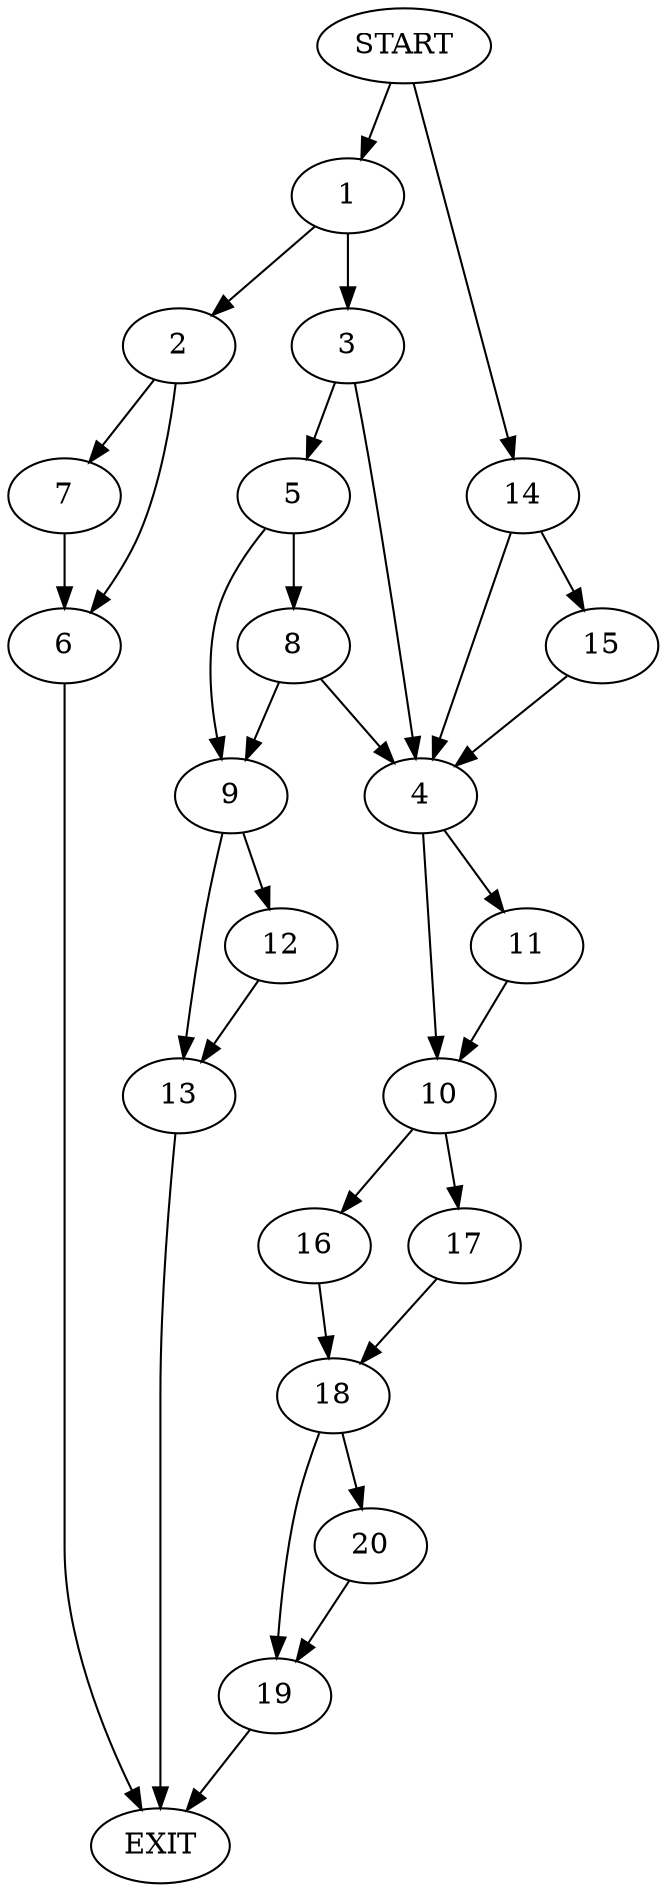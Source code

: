 digraph {
0 [label="START"]
21 [label="EXIT"]
0 -> 1
1 -> 2
1 -> 3
3 -> 4
3 -> 5
2 -> 6
2 -> 7
7 -> 6
6 -> 21
5 -> 8
5 -> 9
4 -> 10
4 -> 11
8 -> 9
8 -> 4
9 -> 12
9 -> 13
12 -> 13
13 -> 21
0 -> 14
14 -> 15
14 -> 4
15 -> 4
11 -> 10
10 -> 16
10 -> 17
16 -> 18
17 -> 18
18 -> 19
18 -> 20
19 -> 21
20 -> 19
}
